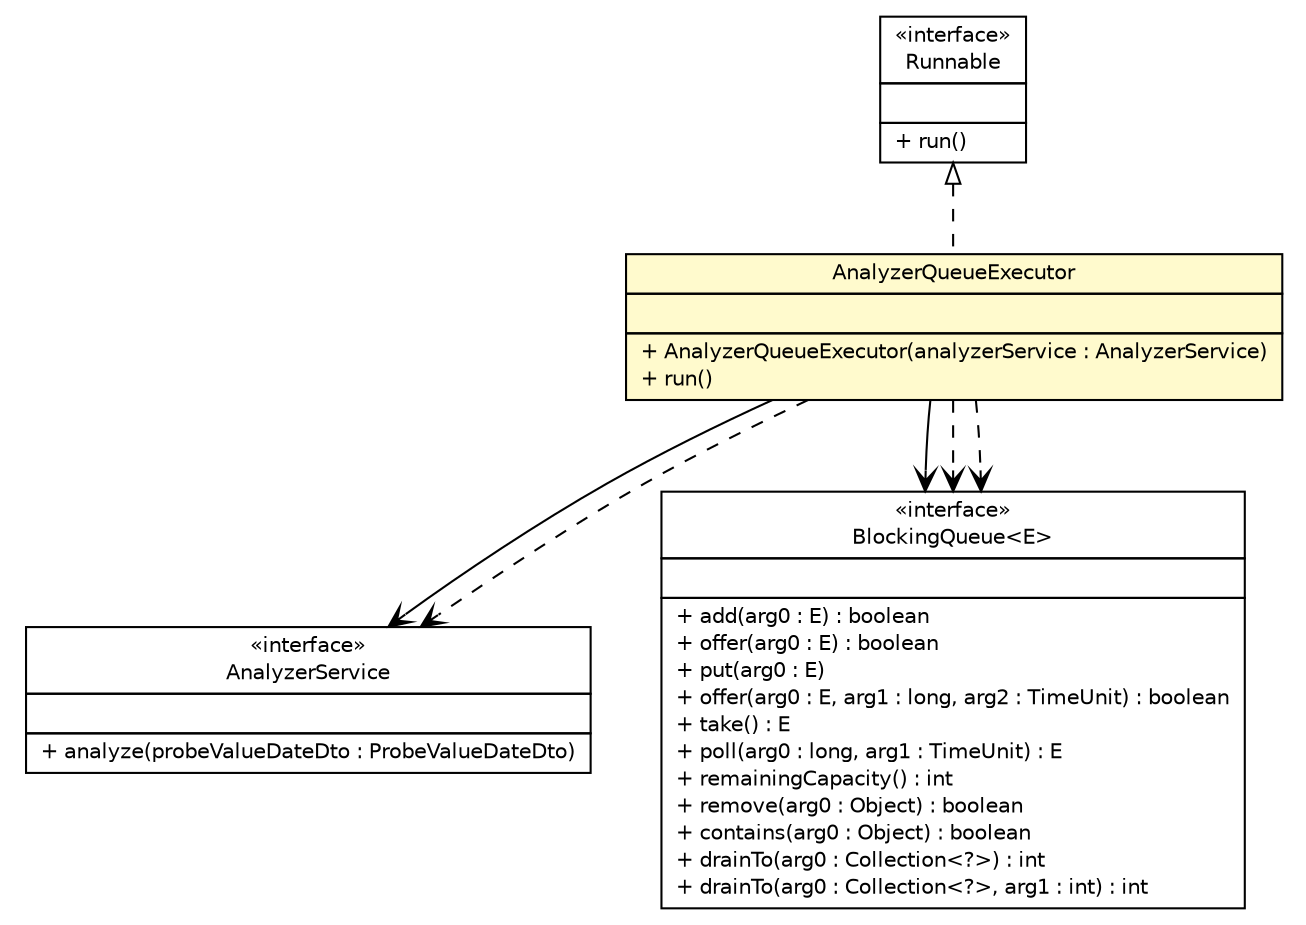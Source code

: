 #!/usr/local/bin/dot
#
# Class diagram 
# Generated by UMLGraph version 5.1 (http://www.umlgraph.org/)
#

digraph G {
	edge [fontname="Helvetica",fontsize=10,labelfontname="Helvetica",labelfontsize=10];
	node [fontname="Helvetica",fontsize=10,shape=plaintext];
	nodesep=0.25;
	ranksep=0.5;
	// net.sereneproject.collector.utils.AnalyzerQueueExecutor
	c360 [label=<<table title="net.sereneproject.collector.utils.AnalyzerQueueExecutor" border="0" cellborder="1" cellspacing="0" cellpadding="2" port="p" bgcolor="lemonChiffon" href="./AnalyzerQueueExecutor.html">
		<tr><td><table border="0" cellspacing="0" cellpadding="1">
<tr><td align="center" balign="center"> AnalyzerQueueExecutor </td></tr>
		</table></td></tr>
		<tr><td><table border="0" cellspacing="0" cellpadding="1">
<tr><td align="left" balign="left">  </td></tr>
		</table></td></tr>
		<tr><td><table border="0" cellspacing="0" cellpadding="1">
<tr><td align="left" balign="left"> + AnalyzerQueueExecutor(analyzerService : AnalyzerService) </td></tr>
<tr><td align="left" balign="left"> + run() </td></tr>
		</table></td></tr>
		</table>>, fontname="Helvetica", fontcolor="black", fontsize=10.0];
	// net.sereneproject.collector.service.AnalyzerService
	c382 [label=<<table title="net.sereneproject.collector.service.AnalyzerService" border="0" cellborder="1" cellspacing="0" cellpadding="2" port="p" href="../service/AnalyzerService.html">
		<tr><td><table border="0" cellspacing="0" cellpadding="1">
<tr><td align="center" balign="center"> &#171;interface&#187; </td></tr>
<tr><td align="center" balign="center"> AnalyzerService </td></tr>
		</table></td></tr>
		<tr><td><table border="0" cellspacing="0" cellpadding="1">
<tr><td align="left" balign="left">  </td></tr>
		</table></td></tr>
		<tr><td><table border="0" cellspacing="0" cellpadding="1">
<tr><td align="left" balign="left"> + analyze(probeValueDateDto : ProbeValueDateDto) </td></tr>
		</table></td></tr>
		</table>>, fontname="Helvetica", fontcolor="black", fontsize=10.0];
	//net.sereneproject.collector.utils.AnalyzerQueueExecutor implements java.lang.Runnable
	c390:p -> c360:p [dir=back,arrowtail=empty,style=dashed];
	// net.sereneproject.collector.utils.AnalyzerQueueExecutor NAVASSOC java.util.concurrent.BlockingQueue<E>
	c360:p -> c391:p [taillabel="", label="", headlabel="", fontname="Helvetica", fontcolor="black", fontsize=10.0, color="black", arrowhead=open];
	// net.sereneproject.collector.utils.AnalyzerQueueExecutor NAVASSOC net.sereneproject.collector.service.AnalyzerService
	c360:p -> c382:p [taillabel="", label="", headlabel="", fontname="Helvetica", fontcolor="black", fontsize=10.0, color="black", arrowhead=open];
	// net.sereneproject.collector.utils.AnalyzerQueueExecutor DEPEND net.sereneproject.collector.service.AnalyzerService
	c360:p -> c382:p [taillabel="", label="", headlabel="", fontname="Helvetica", fontcolor="black", fontsize=10.0, color="black", arrowhead=open, style=dashed];
	// net.sereneproject.collector.utils.AnalyzerQueueExecutor DEPEND java.util.concurrent.BlockingQueue<E>
	c360:p -> c391:p [taillabel="", label="", headlabel="", fontname="Helvetica", fontcolor="black", fontsize=10.0, color="black", arrowhead=open, style=dashed];
	// net.sereneproject.collector.utils.AnalyzerQueueExecutor DEPEND java.util.concurrent.BlockingQueue<E>
	c360:p -> c391:p [taillabel="", label="", headlabel="", fontname="Helvetica", fontcolor="black", fontsize=10.0, color="black", arrowhead=open, style=dashed];
	// java.lang.Runnable
	c390 [label=<<table title="java.lang.Runnable" border="0" cellborder="1" cellspacing="0" cellpadding="2" port="p" href="http://java.sun.com/j2se/1.4.2/docs/api/java/lang/Runnable.html">
		<tr><td><table border="0" cellspacing="0" cellpadding="1">
<tr><td align="center" balign="center"> &#171;interface&#187; </td></tr>
<tr><td align="center" balign="center"> Runnable </td></tr>
		</table></td></tr>
		<tr><td><table border="0" cellspacing="0" cellpadding="1">
<tr><td align="left" balign="left">  </td></tr>
		</table></td></tr>
		<tr><td><table border="0" cellspacing="0" cellpadding="1">
<tr><td align="left" balign="left"> + run() </td></tr>
		</table></td></tr>
		</table>>, fontname="Helvetica", fontcolor="black", fontsize=10.0];
	// java.util.concurrent.BlockingQueue<E>
	c391 [label=<<table title="java.util.concurrent.BlockingQueue" border="0" cellborder="1" cellspacing="0" cellpadding="2" port="p" href="http://java.sun.com/j2se/1.4.2/docs/api/java/util/concurrent/BlockingQueue.html">
		<tr><td><table border="0" cellspacing="0" cellpadding="1">
<tr><td align="center" balign="center"> &#171;interface&#187; </td></tr>
<tr><td align="center" balign="center"> BlockingQueue&lt;E&gt; </td></tr>
		</table></td></tr>
		<tr><td><table border="0" cellspacing="0" cellpadding="1">
<tr><td align="left" balign="left">  </td></tr>
		</table></td></tr>
		<tr><td><table border="0" cellspacing="0" cellpadding="1">
<tr><td align="left" balign="left"> + add(arg0 : E) : boolean </td></tr>
<tr><td align="left" balign="left"> + offer(arg0 : E) : boolean </td></tr>
<tr><td align="left" balign="left"> + put(arg0 : E) </td></tr>
<tr><td align="left" balign="left"> + offer(arg0 : E, arg1 : long, arg2 : TimeUnit) : boolean </td></tr>
<tr><td align="left" balign="left"> + take() : E </td></tr>
<tr><td align="left" balign="left"> + poll(arg0 : long, arg1 : TimeUnit) : E </td></tr>
<tr><td align="left" balign="left"> + remainingCapacity() : int </td></tr>
<tr><td align="left" balign="left"> + remove(arg0 : Object) : boolean </td></tr>
<tr><td align="left" balign="left"> + contains(arg0 : Object) : boolean </td></tr>
<tr><td align="left" balign="left"> + drainTo(arg0 : Collection&lt;?&gt;) : int </td></tr>
<tr><td align="left" balign="left"> + drainTo(arg0 : Collection&lt;?&gt;, arg1 : int) : int </td></tr>
		</table></td></tr>
		</table>>, fontname="Helvetica", fontcolor="black", fontsize=10.0];
}

